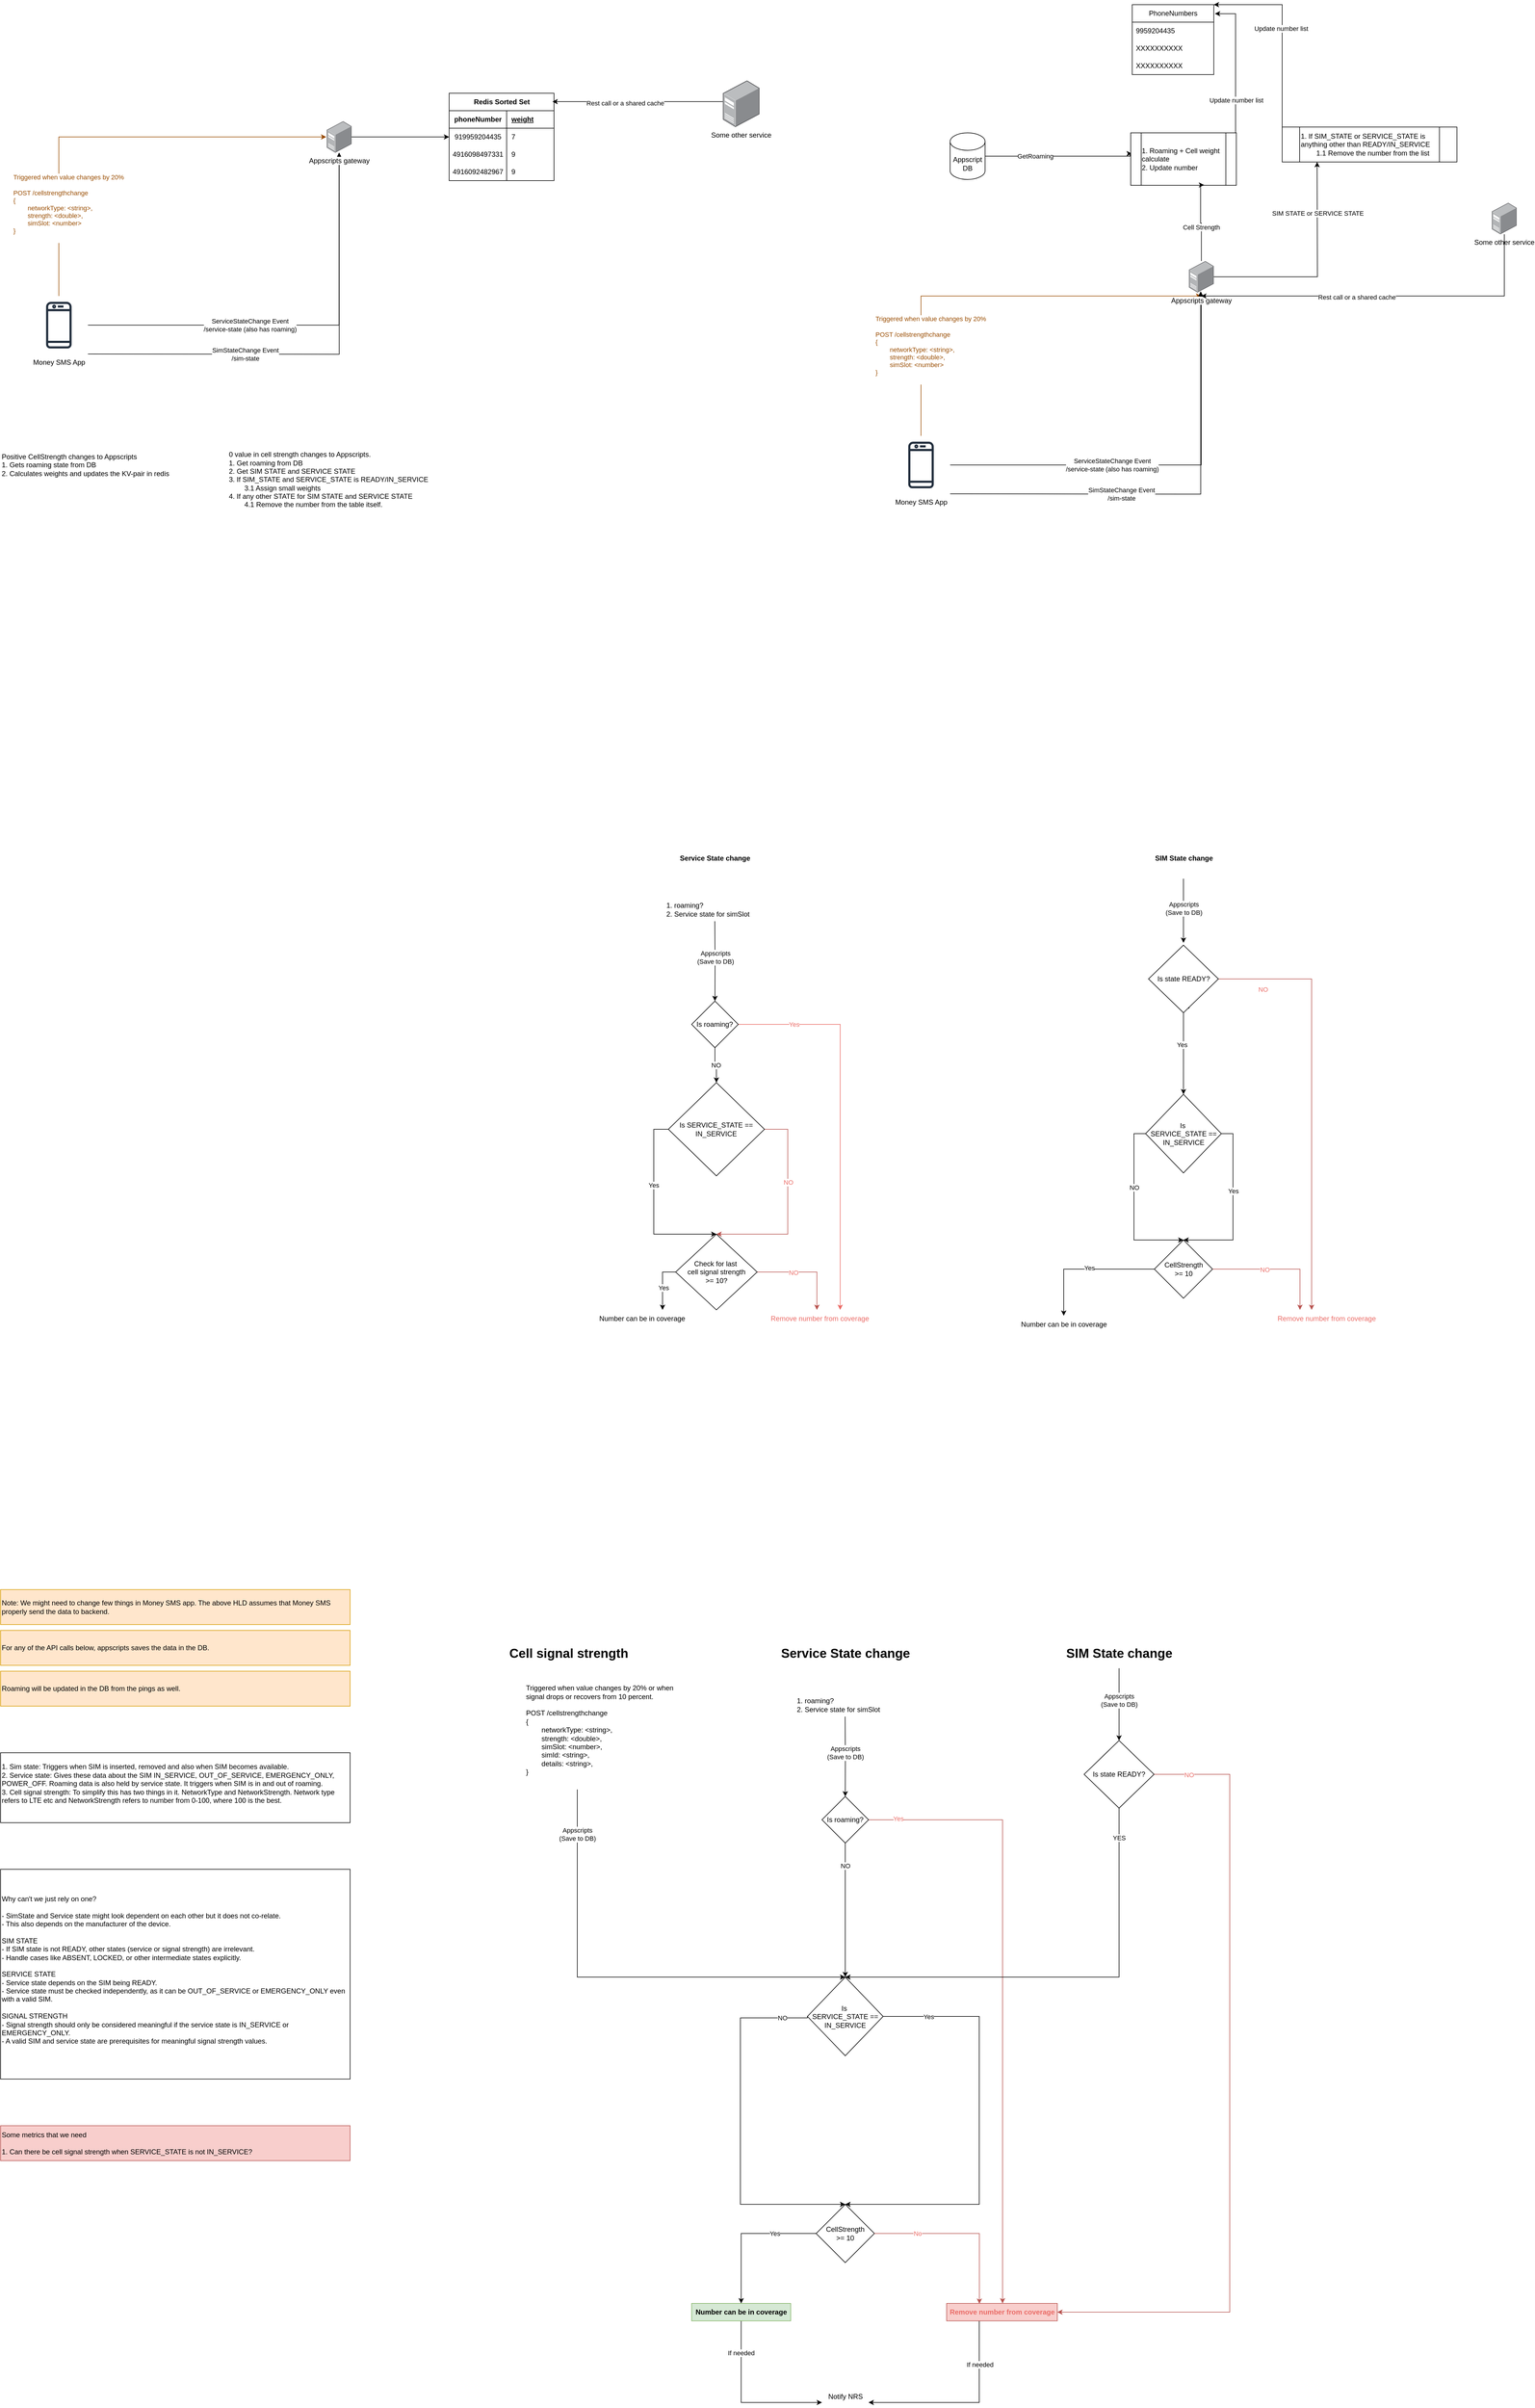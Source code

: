 <mxfile version="26.0.11">
  <diagram name="Page-1" id="AvjChgLorRrByspm1l1_">
    <mxGraphModel dx="1480" dy="830" grid="1" gridSize="10" guides="1" tooltips="1" connect="1" arrows="1" fold="1" page="1" pageScale="1" pageWidth="827" pageHeight="1169" math="0" shadow="0">
      <root>
        <mxCell id="0" />
        <mxCell id="1" parent="0" />
        <mxCell id="H9SD5z-_cukzh-uj4NfE-2" value="" style="edgeStyle=orthogonalEdgeStyle;rounded=0;orthogonalLoop=1;jettySize=auto;html=1;fontColor=#994C00;strokeColor=#994C00;entryX=-0.023;entryY=0.5;entryDx=0;entryDy=0;entryPerimeter=0;" parent="1" target="H9SD5z-_cukzh-uj4NfE-3" edge="1">
          <mxGeometry relative="1" as="geometry">
            <mxPoint x="650" y="427" as="targetPoint" />
            <Array as="points">
              <mxPoint x="140" y="427" />
            </Array>
            <mxPoint x="140" y="700" as="sourcePoint" />
          </mxGeometry>
        </mxCell>
        <mxCell id="H9SD5z-_cukzh-uj4NfE-7" value="Triggered when value changes by 20%&lt;br&gt;&lt;br&gt;POST /cellstrengthchange&lt;br&gt;{&lt;br&gt;&amp;nbsp;&lt;span style=&quot;white-space: pre;&quot;&gt;&#x9;&lt;/span&gt;networkType: &amp;lt;string&amp;gt;,&lt;br&gt;&#x9;&lt;span style=&quot;white-space: pre;&quot;&gt;&#x9;&lt;/span&gt;strength: &amp;lt;double&amp;gt;,&lt;br&gt;&#x9;&lt;span style=&quot;white-space: pre;&quot;&gt;&#x9;&lt;/span&gt;simSlot: &amp;lt;number&amp;gt;&lt;br&gt;}&lt;div&gt;&lt;br&gt;&lt;/div&gt;" style="edgeLabel;html=1;align=left;verticalAlign=middle;resizable=0;points=[];fontColor=#994C00;" parent="H9SD5z-_cukzh-uj4NfE-2" vertex="1" connectable="0">
          <mxGeometry x="-0.574" y="2" relative="1" as="geometry">
            <mxPoint x="-78" y="5" as="offset" />
          </mxGeometry>
        </mxCell>
        <mxCell id="nSinrPZJ9kr5eliyA3m0-4" style="edgeStyle=orthogonalEdgeStyle;rounded=0;orthogonalLoop=1;jettySize=auto;html=1;" parent="1" target="H9SD5z-_cukzh-uj4NfE-3" edge="1">
          <mxGeometry relative="1" as="geometry">
            <mxPoint x="190" y="799.5" as="sourcePoint" />
            <mxPoint x="621.3" y="487.5" as="targetPoint" />
          </mxGeometry>
        </mxCell>
        <mxCell id="nSinrPZJ9kr5eliyA3m0-5" value="SimStateChange Event&lt;div&gt;/sim-state&lt;/div&gt;" style="edgeLabel;html=1;align=center;verticalAlign=middle;resizable=0;points=[];" parent="nSinrPZJ9kr5eliyA3m0-4" vertex="1" connectable="0">
          <mxGeometry x="-0.22" y="1" relative="1" as="geometry">
            <mxPoint x="-33" y="1" as="offset" />
          </mxGeometry>
        </mxCell>
        <mxCell id="nSinrPZJ9kr5eliyA3m0-7" style="edgeStyle=orthogonalEdgeStyle;rounded=0;orthogonalLoop=1;jettySize=auto;html=1;" parent="1" source="H9SD5z-_cukzh-uj4NfE-1" target="H9SD5z-_cukzh-uj4NfE-3" edge="1">
          <mxGeometry relative="1" as="geometry">
            <mxPoint x="570" y="470" as="targetPoint" />
            <Array as="points">
              <mxPoint x="621" y="750" />
            </Array>
          </mxGeometry>
        </mxCell>
        <mxCell id="nSinrPZJ9kr5eliyA3m0-8" value="ServiceStateChange Event&lt;div&gt;/service-state (also has roaming)&lt;/div&gt;" style="edgeLabel;html=1;align=center;verticalAlign=middle;resizable=0;points=[];" parent="nSinrPZJ9kr5eliyA3m0-7" vertex="1" connectable="0">
          <mxGeometry x="-0.515" y="3" relative="1" as="geometry">
            <mxPoint x="101" y="3" as="offset" />
          </mxGeometry>
        </mxCell>
        <mxCell id="H9SD5z-_cukzh-uj4NfE-1" value="Money SMS App" style="sketch=0;outlineConnect=0;gradientColor=none;strokeColor=#232F3E;fillColor=#ffffff;dashed=0;verticalLabelPosition=bottom;verticalAlign=top;align=center;html=1;aspect=fixed;shape=mxgraph.aws4.resourceIcon;resIcon=mxgraph.aws4.mobile_client;" parent="1" vertex="1">
          <mxGeometry x="90" y="700" width="100" height="100" as="geometry" />
        </mxCell>
        <mxCell id="nSinrPZJ9kr5eliyA3m0-9" style="edgeStyle=orthogonalEdgeStyle;rounded=0;orthogonalLoop=1;jettySize=auto;html=1;" parent="1" source="H9SD5z-_cukzh-uj4NfE-3" target="nSinrPZJ9kr5eliyA3m0-10" edge="1">
          <mxGeometry relative="1" as="geometry">
            <mxPoint x="621.3" y="290" as="targetPoint" />
          </mxGeometry>
        </mxCell>
        <mxCell id="H9SD5z-_cukzh-uj4NfE-3" value="Appscripts gateway" style="image;points=[];aspect=fixed;html=1;align=center;shadow=0;dashed=0;image=img/lib/allied_telesis/computer_and_terminals/Server_Desktop.svg;" parent="1" vertex="1">
          <mxGeometry x="600" y="400" width="42.6" height="54" as="geometry" />
        </mxCell>
        <mxCell id="nSinrPZJ9kr5eliyA3m0-10" value="Redis Sorted Set" style="shape=table;startSize=30;container=1;collapsible=1;childLayout=tableLayout;fixedRows=1;rowLines=0;fontStyle=1;align=center;resizeLast=1;html=1;" parent="1" vertex="1">
          <mxGeometry x="810" y="352" width="180" height="150" as="geometry" />
        </mxCell>
        <mxCell id="nSinrPZJ9kr5eliyA3m0-11" value="" style="shape=tableRow;horizontal=0;startSize=0;swimlaneHead=0;swimlaneBody=0;fillColor=none;collapsible=0;dropTarget=0;points=[[0,0.5],[1,0.5]];portConstraint=eastwest;top=0;left=0;right=0;bottom=1;" parent="nSinrPZJ9kr5eliyA3m0-10" vertex="1">
          <mxGeometry y="30" width="180" height="30" as="geometry" />
        </mxCell>
        <mxCell id="nSinrPZJ9kr5eliyA3m0-12" value="phoneNumber" style="shape=partialRectangle;connectable=0;fillColor=none;top=0;left=0;bottom=0;right=0;fontStyle=1;overflow=hidden;whiteSpace=wrap;html=1;" parent="nSinrPZJ9kr5eliyA3m0-11" vertex="1">
          <mxGeometry width="98.7" height="30" as="geometry">
            <mxRectangle width="98.7" height="30" as="alternateBounds" />
          </mxGeometry>
        </mxCell>
        <mxCell id="nSinrPZJ9kr5eliyA3m0-13" value="weight" style="shape=partialRectangle;connectable=0;fillColor=none;top=0;left=0;bottom=0;right=0;align=left;spacingLeft=6;fontStyle=5;overflow=hidden;whiteSpace=wrap;html=1;" parent="nSinrPZJ9kr5eliyA3m0-11" vertex="1">
          <mxGeometry x="98.7" width="81.3" height="30" as="geometry">
            <mxRectangle width="81.3" height="30" as="alternateBounds" />
          </mxGeometry>
        </mxCell>
        <mxCell id="nSinrPZJ9kr5eliyA3m0-14" value="" style="shape=tableRow;horizontal=0;startSize=0;swimlaneHead=0;swimlaneBody=0;fillColor=none;collapsible=0;dropTarget=0;points=[[0,0.5],[1,0.5]];portConstraint=eastwest;top=0;left=0;right=0;bottom=0;" parent="nSinrPZJ9kr5eliyA3m0-10" vertex="1">
          <mxGeometry y="60" width="180" height="30" as="geometry" />
        </mxCell>
        <mxCell id="nSinrPZJ9kr5eliyA3m0-15" value="919959204435" style="shape=partialRectangle;connectable=0;fillColor=none;top=0;left=0;bottom=0;right=0;editable=1;overflow=hidden;whiteSpace=wrap;html=1;" parent="nSinrPZJ9kr5eliyA3m0-14" vertex="1">
          <mxGeometry width="98.7" height="30" as="geometry">
            <mxRectangle width="98.7" height="30" as="alternateBounds" />
          </mxGeometry>
        </mxCell>
        <mxCell id="nSinrPZJ9kr5eliyA3m0-16" value="7" style="shape=partialRectangle;connectable=0;fillColor=none;top=0;left=0;bottom=0;right=0;align=left;spacingLeft=6;overflow=hidden;whiteSpace=wrap;html=1;" parent="nSinrPZJ9kr5eliyA3m0-14" vertex="1">
          <mxGeometry x="98.7" width="81.3" height="30" as="geometry">
            <mxRectangle width="81.3" height="30" as="alternateBounds" />
          </mxGeometry>
        </mxCell>
        <mxCell id="nSinrPZJ9kr5eliyA3m0-17" value="" style="shape=tableRow;horizontal=0;startSize=0;swimlaneHead=0;swimlaneBody=0;fillColor=none;collapsible=0;dropTarget=0;points=[[0,0.5],[1,0.5]];portConstraint=eastwest;top=0;left=0;right=0;bottom=0;" parent="nSinrPZJ9kr5eliyA3m0-10" vertex="1">
          <mxGeometry y="90" width="180" height="30" as="geometry" />
        </mxCell>
        <mxCell id="nSinrPZJ9kr5eliyA3m0-18" value="4916098497331" style="shape=partialRectangle;connectable=0;fillColor=none;top=0;left=0;bottom=0;right=0;editable=1;overflow=hidden;whiteSpace=wrap;html=1;" parent="nSinrPZJ9kr5eliyA3m0-17" vertex="1">
          <mxGeometry width="98.7" height="30" as="geometry">
            <mxRectangle width="98.7" height="30" as="alternateBounds" />
          </mxGeometry>
        </mxCell>
        <mxCell id="nSinrPZJ9kr5eliyA3m0-19" value="9" style="shape=partialRectangle;connectable=0;fillColor=none;top=0;left=0;bottom=0;right=0;align=left;spacingLeft=6;overflow=hidden;whiteSpace=wrap;html=1;" parent="nSinrPZJ9kr5eliyA3m0-17" vertex="1">
          <mxGeometry x="98.7" width="81.3" height="30" as="geometry">
            <mxRectangle width="81.3" height="30" as="alternateBounds" />
          </mxGeometry>
        </mxCell>
        <mxCell id="nSinrPZJ9kr5eliyA3m0-20" value="" style="shape=tableRow;horizontal=0;startSize=0;swimlaneHead=0;swimlaneBody=0;fillColor=none;collapsible=0;dropTarget=0;points=[[0,0.5],[1,0.5]];portConstraint=eastwest;top=0;left=0;right=0;bottom=0;" parent="nSinrPZJ9kr5eliyA3m0-10" vertex="1">
          <mxGeometry y="120" width="180" height="30" as="geometry" />
        </mxCell>
        <mxCell id="nSinrPZJ9kr5eliyA3m0-21" value="4916092482967" style="shape=partialRectangle;connectable=0;fillColor=none;top=0;left=0;bottom=0;right=0;editable=1;overflow=hidden;whiteSpace=wrap;html=1;" parent="nSinrPZJ9kr5eliyA3m0-20" vertex="1">
          <mxGeometry width="98.7" height="30" as="geometry">
            <mxRectangle width="98.7" height="30" as="alternateBounds" />
          </mxGeometry>
        </mxCell>
        <mxCell id="nSinrPZJ9kr5eliyA3m0-22" value="9" style="shape=partialRectangle;connectable=0;fillColor=none;top=0;left=0;bottom=0;right=0;align=left;spacingLeft=6;overflow=hidden;whiteSpace=wrap;html=1;" parent="nSinrPZJ9kr5eliyA3m0-20" vertex="1">
          <mxGeometry x="98.7" width="81.3" height="30" as="geometry">
            <mxRectangle width="81.3" height="30" as="alternateBounds" />
          </mxGeometry>
        </mxCell>
        <mxCell id="nSinrPZJ9kr5eliyA3m0-23" value="Some other service" style="image;points=[];aspect=fixed;html=1;align=center;shadow=0;dashed=0;image=img/lib/allied_telesis/computer_and_terminals/Server_Desktop.svg;" parent="1" vertex="1">
          <mxGeometry x="1279.75" y="330" width="63.11" height="80" as="geometry" />
        </mxCell>
        <mxCell id="nSinrPZJ9kr5eliyA3m0-24" style="edgeStyle=orthogonalEdgeStyle;rounded=0;orthogonalLoop=1;jettySize=auto;html=1;entryX=0.985;entryY=0.096;entryDx=0;entryDy=0;entryPerimeter=0;" parent="1" source="nSinrPZJ9kr5eliyA3m0-23" target="nSinrPZJ9kr5eliyA3m0-10" edge="1">
          <mxGeometry relative="1" as="geometry">
            <Array as="points">
              <mxPoint x="1269" y="366" />
            </Array>
          </mxGeometry>
        </mxCell>
        <mxCell id="nSinrPZJ9kr5eliyA3m0-25" value="Rest call or a shared cache" style="edgeLabel;html=1;align=center;verticalAlign=middle;resizable=0;points=[];" parent="nSinrPZJ9kr5eliyA3m0-24" vertex="1" connectable="0">
          <mxGeometry x="0.15" y="2" relative="1" as="geometry">
            <mxPoint as="offset" />
          </mxGeometry>
        </mxCell>
        <mxCell id="FJ7R4VYDQQkWekEegoId-1" value="" style="edgeStyle=orthogonalEdgeStyle;rounded=0;orthogonalLoop=1;jettySize=auto;html=1;fontColor=#994C00;strokeColor=#994C00;" parent="1" edge="1">
          <mxGeometry relative="1" as="geometry">
            <mxPoint x="2101" y="700" as="targetPoint" />
            <Array as="points">
              <mxPoint x="1620" y="700" />
            </Array>
            <mxPoint x="1620" y="940" as="sourcePoint" />
          </mxGeometry>
        </mxCell>
        <mxCell id="FJ7R4VYDQQkWekEegoId-2" value="Triggered when value changes by 20%&lt;br&gt;&lt;br&gt;POST /cellstrengthchange&lt;br&gt;{&lt;br&gt;&amp;nbsp;&lt;span style=&quot;white-space: pre;&quot;&gt;&#x9;&lt;/span&gt;networkType: &amp;lt;string&amp;gt;,&lt;br&gt;&#x9;&lt;span style=&quot;white-space: pre;&quot;&gt;&#x9;&lt;/span&gt;strength: &amp;lt;double&amp;gt;,&lt;br&gt;&#x9;&lt;span style=&quot;white-space: pre;&quot;&gt;&#x9;&lt;/span&gt;simSlot: &amp;lt;number&amp;gt;&lt;br&gt;}&lt;div&gt;&lt;br&gt;&lt;/div&gt;" style="edgeLabel;html=1;align=left;verticalAlign=middle;resizable=0;points=[];fontColor=#994C00;" parent="FJ7R4VYDQQkWekEegoId-1" vertex="1" connectable="0">
          <mxGeometry x="-0.574" y="2" relative="1" as="geometry">
            <mxPoint x="-78" y="5" as="offset" />
          </mxGeometry>
        </mxCell>
        <mxCell id="FJ7R4VYDQQkWekEegoId-3" style="edgeStyle=orthogonalEdgeStyle;rounded=0;orthogonalLoop=1;jettySize=auto;html=1;entryX=0.474;entryY=0.962;entryDx=0;entryDy=0;entryPerimeter=0;" parent="1" target="FJ7R4VYDQQkWekEegoId-9" edge="1">
          <mxGeometry relative="1" as="geometry">
            <mxPoint x="1670" y="1039.5" as="sourcePoint" />
            <mxPoint x="2101.3" y="727.5" as="targetPoint" />
          </mxGeometry>
        </mxCell>
        <mxCell id="FJ7R4VYDQQkWekEegoId-4" value="SimStateChange Event&lt;div&gt;/sim-state&lt;/div&gt;" style="edgeLabel;html=1;align=center;verticalAlign=middle;resizable=0;points=[];" parent="FJ7R4VYDQQkWekEegoId-3" vertex="1" connectable="0">
          <mxGeometry x="-0.22" y="1" relative="1" as="geometry">
            <mxPoint x="-10" y="1" as="offset" />
          </mxGeometry>
        </mxCell>
        <mxCell id="FJ7R4VYDQQkWekEegoId-5" style="edgeStyle=orthogonalEdgeStyle;rounded=0;orthogonalLoop=1;jettySize=auto;html=1;" parent="1" source="FJ7R4VYDQQkWekEegoId-7" target="FJ7R4VYDQQkWekEegoId-9" edge="1">
          <mxGeometry relative="1" as="geometry">
            <mxPoint x="2050" y="710" as="targetPoint" />
            <Array as="points">
              <mxPoint x="2101" y="990" />
            </Array>
          </mxGeometry>
        </mxCell>
        <mxCell id="FJ7R4VYDQQkWekEegoId-6" value="ServiceStateChange Event&lt;div&gt;/service-state (also has roaming)&lt;/div&gt;" style="edgeLabel;html=1;align=center;verticalAlign=middle;resizable=0;points=[];" parent="FJ7R4VYDQQkWekEegoId-5" vertex="1" connectable="0">
          <mxGeometry x="-0.515" y="3" relative="1" as="geometry">
            <mxPoint x="101" y="3" as="offset" />
          </mxGeometry>
        </mxCell>
        <mxCell id="FJ7R4VYDQQkWekEegoId-7" value="Money SMS App" style="sketch=0;outlineConnect=0;gradientColor=none;strokeColor=#232F3E;fillColor=#ffffff;dashed=0;verticalLabelPosition=bottom;verticalAlign=top;align=center;html=1;aspect=fixed;shape=mxgraph.aws4.resourceIcon;resIcon=mxgraph.aws4.mobile_client;" parent="1" vertex="1">
          <mxGeometry x="1570" y="940" width="100" height="100" as="geometry" />
        </mxCell>
        <mxCell id="FJ7R4VYDQQkWekEegoId-48" style="edgeStyle=orthogonalEdgeStyle;rounded=0;orthogonalLoop=1;jettySize=auto;html=1;" parent="1" source="FJ7R4VYDQQkWekEegoId-9" edge="1">
          <mxGeometry relative="1" as="geometry">
            <mxPoint x="2300" y="470" as="targetPoint" />
          </mxGeometry>
        </mxCell>
        <mxCell id="FJ7R4VYDQQkWekEegoId-50" value="SIM STATE or SERVICE STATE" style="edgeLabel;html=1;align=center;verticalAlign=middle;resizable=0;points=[];" parent="FJ7R4VYDQQkWekEegoId-48" vertex="1" connectable="0">
          <mxGeometry x="0.532" y="-1" relative="1" as="geometry">
            <mxPoint as="offset" />
          </mxGeometry>
        </mxCell>
        <mxCell id="FJ7R4VYDQQkWekEegoId-9" value="Appscripts gateway" style="image;points=[];aspect=fixed;html=1;align=center;shadow=0;dashed=0;image=img/lib/allied_telesis/computer_and_terminals/Server_Desktop.svg;" parent="1" vertex="1">
          <mxGeometry x="2080" y="640" width="42.6" height="54" as="geometry" />
        </mxCell>
        <mxCell id="FJ7R4VYDQQkWekEegoId-23" value="Some other service" style="image;points=[];aspect=fixed;html=1;align=center;shadow=0;dashed=0;image=img/lib/allied_telesis/computer_and_terminals/Server_Desktop.svg;" parent="1" vertex="1">
          <mxGeometry x="2600" y="540" width="42.6" height="54" as="geometry" />
        </mxCell>
        <mxCell id="FJ7R4VYDQQkWekEegoId-24" style="edgeStyle=orthogonalEdgeStyle;rounded=0;orthogonalLoop=1;jettySize=auto;html=1;" parent="1" source="FJ7R4VYDQQkWekEegoId-23" edge="1">
          <mxGeometry relative="1" as="geometry">
            <Array as="points">
              <mxPoint x="2621" y="700" />
            </Array>
            <mxPoint x="2101" y="700" as="targetPoint" />
          </mxGeometry>
        </mxCell>
        <mxCell id="FJ7R4VYDQQkWekEegoId-25" value="Rest call or a shared cache" style="edgeLabel;html=1;align=center;verticalAlign=middle;resizable=0;points=[];" parent="FJ7R4VYDQQkWekEegoId-24" vertex="1" connectable="0">
          <mxGeometry x="0.15" y="2" relative="1" as="geometry">
            <mxPoint as="offset" />
          </mxGeometry>
        </mxCell>
        <mxCell id="FJ7R4VYDQQkWekEegoId-27" value="PhoneNumbers" style="swimlane;fontStyle=0;childLayout=stackLayout;horizontal=1;startSize=30;horizontalStack=0;resizeParent=1;resizeParentMax=0;resizeLast=0;collapsible=1;marginBottom=0;whiteSpace=wrap;html=1;" parent="1" vertex="1">
          <mxGeometry x="1982.6" y="200" width="140" height="120" as="geometry" />
        </mxCell>
        <mxCell id="FJ7R4VYDQQkWekEegoId-28" value="9959204435" style="text;strokeColor=none;fillColor=none;align=left;verticalAlign=middle;spacingLeft=4;spacingRight=4;overflow=hidden;points=[[0,0.5],[1,0.5]];portConstraint=eastwest;rotatable=0;whiteSpace=wrap;html=1;" parent="FJ7R4VYDQQkWekEegoId-27" vertex="1">
          <mxGeometry y="30" width="140" height="30" as="geometry" />
        </mxCell>
        <mxCell id="FJ7R4VYDQQkWekEegoId-29" value="XXXXXXXXXX" style="text;strokeColor=none;fillColor=none;align=left;verticalAlign=middle;spacingLeft=4;spacingRight=4;overflow=hidden;points=[[0,0.5],[1,0.5]];portConstraint=eastwest;rotatable=0;whiteSpace=wrap;html=1;" parent="FJ7R4VYDQQkWekEegoId-27" vertex="1">
          <mxGeometry y="60" width="140" height="30" as="geometry" />
        </mxCell>
        <mxCell id="FJ7R4VYDQQkWekEegoId-30" value="XXXXXXXXXX" style="text;strokeColor=none;fillColor=none;align=left;verticalAlign=middle;spacingLeft=4;spacingRight=4;overflow=hidden;points=[[0,0.5],[1,0.5]];portConstraint=eastwest;rotatable=0;whiteSpace=wrap;html=1;" parent="FJ7R4VYDQQkWekEegoId-27" vertex="1">
          <mxGeometry y="90" width="140" height="30" as="geometry" />
        </mxCell>
        <mxCell id="FJ7R4VYDQQkWekEegoId-32" style="edgeStyle=orthogonalEdgeStyle;rounded=0;orthogonalLoop=1;jettySize=auto;html=1;entryX=0.011;entryY=0.394;entryDx=0;entryDy=0;entryPerimeter=0;" parent="1" source="FJ7R4VYDQQkWekEegoId-31" target="FJ7R4VYDQQkWekEegoId-33" edge="1">
          <mxGeometry relative="1" as="geometry">
            <mxPoint x="2120" y="550" as="targetPoint" />
            <Array as="points">
              <mxPoint x="1979" y="460" />
              <mxPoint x="1979" y="456" />
            </Array>
          </mxGeometry>
        </mxCell>
        <mxCell id="FJ7R4VYDQQkWekEegoId-34" value="GetRoaming" style="edgeLabel;html=1;align=center;verticalAlign=middle;resizable=0;points=[];" parent="FJ7R4VYDQQkWekEegoId-32" vertex="1" connectable="0">
          <mxGeometry x="-0.147" relative="1" as="geometry">
            <mxPoint x="-24" as="offset" />
          </mxGeometry>
        </mxCell>
        <mxCell id="FJ7R4VYDQQkWekEegoId-31" value="Appscript DB" style="shape=cylinder3;whiteSpace=wrap;html=1;boundedLbl=1;backgroundOutline=1;size=15;" parent="1" vertex="1">
          <mxGeometry x="1670" y="420" width="60" height="80" as="geometry" />
        </mxCell>
        <mxCell id="FJ7R4VYDQQkWekEegoId-33" value="&lt;div style=&quot;text-align: left;&quot;&gt;&lt;span style=&quot;background-color: initial;&quot;&gt;1. Roaming + Cell weight calculate&lt;/span&gt;&lt;/div&gt;&lt;div style=&quot;text-align: left;&quot;&gt;2. Update number&lt;/div&gt;" style="shape=process;whiteSpace=wrap;html=1;backgroundOutline=1;" parent="1" vertex="1">
          <mxGeometry x="1980" y="420" width="181.3" height="90" as="geometry" />
        </mxCell>
        <mxCell id="FJ7R4VYDQQkWekEegoId-38" style="edgeStyle=orthogonalEdgeStyle;rounded=0;orthogonalLoop=1;jettySize=auto;html=1;entryX=1.014;entryY=0.129;entryDx=0;entryDy=0;entryPerimeter=0;" parent="1" source="FJ7R4VYDQQkWekEegoId-33" target="FJ7R4VYDQQkWekEegoId-27" edge="1">
          <mxGeometry relative="1" as="geometry">
            <Array as="points">
              <mxPoint x="2160" y="216" />
            </Array>
          </mxGeometry>
        </mxCell>
        <mxCell id="FJ7R4VYDQQkWekEegoId-39" value="Update number list" style="edgeLabel;html=1;align=center;verticalAlign=middle;resizable=0;points=[];" parent="FJ7R4VYDQQkWekEegoId-38" vertex="1" connectable="0">
          <mxGeometry x="0.049" y="-3" relative="1" as="geometry">
            <mxPoint x="-2" y="70" as="offset" />
          </mxGeometry>
        </mxCell>
        <mxCell id="FJ7R4VYDQQkWekEegoId-42" style="edgeStyle=orthogonalEdgeStyle;rounded=0;orthogonalLoop=1;jettySize=auto;html=1;entryX=0.695;entryY=0.994;entryDx=0;entryDy=0;entryPerimeter=0;" parent="1" source="FJ7R4VYDQQkWekEegoId-9" target="FJ7R4VYDQQkWekEegoId-33" edge="1">
          <mxGeometry relative="1" as="geometry">
            <Array as="points">
              <mxPoint x="2101" y="575" />
              <mxPoint x="2100" y="575" />
              <mxPoint x="2100" y="510" />
            </Array>
          </mxGeometry>
        </mxCell>
        <mxCell id="FJ7R4VYDQQkWekEegoId-43" value="Cell Strength" style="edgeLabel;html=1;align=center;verticalAlign=middle;resizable=0;points=[];" parent="FJ7R4VYDQQkWekEegoId-42" vertex="1" connectable="0">
          <mxGeometry x="-0.15" y="1" relative="1" as="geometry">
            <mxPoint as="offset" />
          </mxGeometry>
        </mxCell>
        <mxCell id="FJ7R4VYDQQkWekEegoId-45" value="Positive CellStrength changes to Appscripts&lt;div&gt;1. Gets roaming state from DB&lt;/div&gt;&lt;div&gt;2. Calculates weights and updates the KV-pair in redis&lt;/div&gt;" style="text;html=1;align=left;verticalAlign=middle;resizable=0;points=[];autosize=1;strokeColor=none;fillColor=none;" parent="1" vertex="1">
          <mxGeometry x="40" y="960" width="310" height="60" as="geometry" />
        </mxCell>
        <mxCell id="FJ7R4VYDQQkWekEegoId-47" value="0 value in cell strength changes to Appscripts.&lt;div&gt;1. Get roaming from DB&lt;/div&gt;&lt;div&gt;2. Get SIM STATE and SERVICE STATE&lt;/div&gt;&lt;div&gt;3. If SIM_STATE and SERVICE_STATE is READY/IN_SERVICE&lt;/div&gt;&lt;div&gt;&lt;span style=&quot;white-space: pre;&quot;&gt;&#x9;&lt;/span&gt;3.1 Assign small weights&lt;br&gt;&lt;/div&gt;&lt;div&gt;4. If any other STATE for SIM STATE and SERVICE STATE&lt;/div&gt;&lt;div&gt;&lt;span style=&quot;white-space: pre;&quot;&gt;&#x9;&lt;/span&gt;4.1 Remove the number from the table itself.&lt;br&gt;&lt;/div&gt;" style="text;html=1;align=left;verticalAlign=middle;resizable=0;points=[];autosize=1;strokeColor=none;fillColor=none;" parent="1" vertex="1">
          <mxGeometry x="430" y="960" width="370" height="110" as="geometry" />
        </mxCell>
        <mxCell id="FJ7R4VYDQQkWekEegoId-51" style="edgeStyle=orthogonalEdgeStyle;rounded=0;orthogonalLoop=1;jettySize=auto;html=1;exitX=0;exitY=0;exitDx=0;exitDy=0;entryX=1;entryY=0;entryDx=0;entryDy=0;" parent="1" source="FJ7R4VYDQQkWekEegoId-49" target="FJ7R4VYDQQkWekEegoId-27" edge="1">
          <mxGeometry relative="1" as="geometry">
            <Array as="points">
              <mxPoint x="2240" y="200" />
            </Array>
          </mxGeometry>
        </mxCell>
        <mxCell id="FJ7R4VYDQQkWekEegoId-52" value="Update number list" style="edgeLabel;html=1;align=center;verticalAlign=middle;resizable=0;points=[];" parent="FJ7R4VYDQQkWekEegoId-51" vertex="1" connectable="0">
          <mxGeometry x="0.032" y="2" relative="1" as="geometry">
            <mxPoint as="offset" />
          </mxGeometry>
        </mxCell>
        <mxCell id="FJ7R4VYDQQkWekEegoId-49" value="1. If SIM_STATE or SERVICE_STATE is anything other than READY/IN_SERVICE&amp;nbsp;&lt;div&gt;&lt;span style=&quot;white-space: pre;&quot;&gt;&#x9;&lt;/span&gt;1.1 Remove the number from the list&lt;br&gt;&lt;/div&gt;" style="shape=process;whiteSpace=wrap;html=1;backgroundOutline=1;align=left;" parent="1" vertex="1">
          <mxGeometry x="2240" y="410" width="300" height="60" as="geometry" />
        </mxCell>
        <mxCell id="FJ7R4VYDQQkWekEegoId-54" value="Note: We might need to change few things in Money SMS app. The above HLD assumes that Money SMS properly send the data to backend." style="rounded=0;whiteSpace=wrap;html=1;fillColor=#ffe6cc;strokeColor=#d79b00;align=left;" parent="1" vertex="1">
          <mxGeometry x="40" y="2920" width="600" height="60" as="geometry" />
        </mxCell>
        <mxCell id="FJ7R4VYDQQkWekEegoId-68" style="edgeStyle=orthogonalEdgeStyle;rounded=0;orthogonalLoop=1;jettySize=auto;html=1;entryX=0.5;entryY=0;entryDx=0;entryDy=0;" parent="1" source="FJ7R4VYDQQkWekEegoId-72" target="FJ7R4VYDQQkWekEegoId-198" edge="1">
          <mxGeometry relative="1" as="geometry">
            <mxPoint x="780.3" y="3345" as="targetPoint" />
            <mxPoint x="780.3" y="3175" as="sourcePoint" />
            <Array as="points">
              <mxPoint x="1030" y="3585" />
            </Array>
          </mxGeometry>
        </mxCell>
        <mxCell id="FJ7R4VYDQQkWekEegoId-69" value="Appscripts&lt;div&gt;(Save to DB)&lt;/div&gt;" style="edgeLabel;html=1;align=center;verticalAlign=middle;resizable=0;points=[];" parent="FJ7R4VYDQQkWekEegoId-68" vertex="1" connectable="0">
          <mxGeometry x="-0.193" y="-2" relative="1" as="geometry">
            <mxPoint x="2" y="-239" as="offset" />
          </mxGeometry>
        </mxCell>
        <mxCell id="FJ7R4VYDQQkWekEegoId-71" value="Cell signal strength" style="text;html=1;align=center;verticalAlign=middle;resizable=0;points=[];autosize=1;strokeColor=none;fillColor=none;fontStyle=1;fontSize=22;" parent="1" vertex="1">
          <mxGeometry x="910" y="3010" width="210" height="40" as="geometry" />
        </mxCell>
        <mxCell id="FJ7R4VYDQQkWekEegoId-72" value="&lt;div&gt;Triggered when value changes by 20% or when&amp;nbsp;&lt;/div&gt;&lt;div&gt;signal drops or recovers from 10 percent.&lt;/div&gt;&lt;div&gt;&lt;br&gt;&lt;/div&gt;&lt;div&gt;POST /cellstrengthchange&lt;/div&gt;&lt;div&gt;{&lt;/div&gt;&lt;div&gt;&amp;nbsp;&lt;span style=&quot;white-space-collapse: preserve;&quot;&gt;&#x9;&lt;/span&gt;networkType: &amp;lt;string&amp;gt;,&lt;/div&gt;&lt;div&gt;&lt;span style=&quot;white-space-collapse: collapse;&quot;&gt;&lt;span style=&quot;white-space-collapse: preserve;&quot;&gt;&#x9;&lt;/span&gt;strength: &amp;lt;double&amp;gt;,&lt;/span&gt;&lt;/div&gt;&lt;div&gt;&lt;span style=&quot;white-space-collapse: collapse;&quot;&gt;&lt;span style=&quot;white-space-collapse: preserve;&quot;&gt;&#x9;&lt;/span&gt;simSlot: &amp;lt;number&amp;gt;,&lt;/span&gt;&lt;/div&gt;&lt;div&gt;&lt;span style=&quot;white-space-collapse: collapse;&quot;&gt;&lt;span style=&quot;white-space: pre;&quot;&gt;&#x9;&lt;/span&gt;simId: &amp;lt;string&amp;gt;,&lt;br&gt;&lt;/span&gt;&lt;/div&gt;&lt;div&gt;&lt;span style=&quot;white-space-collapse: collapse;&quot;&gt;&lt;span style=&quot;white-space: pre;&quot;&gt;&#x9;&lt;/span&gt;details: &amp;lt;string&amp;gt;,&lt;br&gt;&lt;/span&gt;&lt;/div&gt;&lt;div&gt;}&lt;/div&gt;&lt;div&gt;&lt;br&gt;&lt;/div&gt;" style="text;html=1;align=left;verticalAlign=middle;resizable=0;points=[];autosize=1;strokeColor=none;fillColor=none;" parent="1" vertex="1">
          <mxGeometry x="940" y="3073" width="280" height="190" as="geometry" />
        </mxCell>
        <mxCell id="FJ7R4VYDQQkWekEegoId-162" value="" style="edgeStyle=orthogonalEdgeStyle;rounded=0;orthogonalLoop=1;jettySize=auto;html=1;" parent="1" edge="1">
          <mxGeometry relative="1" as="geometry">
            <mxPoint x="-90" y="2130" as="sourcePoint" />
          </mxGeometry>
        </mxCell>
        <mxCell id="FJ7R4VYDQQkWekEegoId-102" style="edgeStyle=orthogonalEdgeStyle;rounded=0;orthogonalLoop=1;jettySize=auto;html=1;entryX=0.5;entryY=0;entryDx=0;entryDy=0;" parent="1" target="FJ7R4VYDQQkWekEegoId-108" edge="1">
          <mxGeometry relative="1" as="geometry">
            <mxPoint x="1266.3" y="1900" as="targetPoint" />
            <mxPoint x="1266.04" y="1773" as="sourcePoint" />
          </mxGeometry>
        </mxCell>
        <mxCell id="FJ7R4VYDQQkWekEegoId-107" value="Appscripts&lt;div&gt;(Save to DB)&lt;/div&gt;" style="edgeLabel;html=1;align=center;verticalAlign=middle;resizable=0;points=[];" parent="FJ7R4VYDQQkWekEegoId-102" vertex="1" connectable="0">
          <mxGeometry x="-0.177" relative="1" as="geometry">
            <mxPoint y="5" as="offset" />
          </mxGeometry>
        </mxCell>
        <mxCell id="FJ7R4VYDQQkWekEegoId-101" value="Service State change" style="text;html=1;align=center;verticalAlign=middle;resizable=0;points=[];autosize=1;strokeColor=none;fillColor=none;fontStyle=1" parent="1" vertex="1">
          <mxGeometry x="1196.3" y="1650" width="140" height="30" as="geometry" />
        </mxCell>
        <mxCell id="FJ7R4VYDQQkWekEegoId-105" value="1. roaming?&lt;div&gt;2. Service state for simSlot&lt;/div&gt;" style="text;html=1;align=left;verticalAlign=middle;resizable=0;points=[];autosize=1;strokeColor=none;fillColor=none;" parent="1" vertex="1">
          <mxGeometry x="1181.3" y="1733" width="170" height="40" as="geometry" />
        </mxCell>
        <mxCell id="FJ7R4VYDQQkWekEegoId-109" style="edgeStyle=orthogonalEdgeStyle;rounded=0;orthogonalLoop=1;jettySize=auto;html=1;fontColor=#EA6B66;strokeColor=#EA6B66;" parent="1" source="FJ7R4VYDQQkWekEegoId-108" target="FJ7R4VYDQQkWekEegoId-124" edge="1">
          <mxGeometry relative="1" as="geometry">
            <mxPoint x="1846.247" y="2080" as="targetPoint" />
            <Array as="points">
              <mxPoint x="1481.3" y="1950" />
            </Array>
          </mxGeometry>
        </mxCell>
        <mxCell id="FJ7R4VYDQQkWekEegoId-110" value="Yes" style="edgeLabel;html=1;align=center;verticalAlign=middle;resizable=0;points=[];fontColor=#EA6B66;" parent="FJ7R4VYDQQkWekEegoId-109" vertex="1" connectable="0">
          <mxGeometry x="-0.068" y="-3" relative="1" as="geometry">
            <mxPoint x="-77" y="-135" as="offset" />
          </mxGeometry>
        </mxCell>
        <mxCell id="FJ7R4VYDQQkWekEegoId-159" style="edgeStyle=orthogonalEdgeStyle;rounded=0;orthogonalLoop=1;jettySize=auto;html=1;exitX=0.5;exitY=1;exitDx=0;exitDy=0;" parent="1" source="FJ7R4VYDQQkWekEegoId-108" target="FJ7R4VYDQQkWekEegoId-114" edge="1">
          <mxGeometry relative="1" as="geometry" />
        </mxCell>
        <mxCell id="FJ7R4VYDQQkWekEegoId-160" value="NO" style="edgeLabel;html=1;align=center;verticalAlign=middle;resizable=0;points=[];" parent="FJ7R4VYDQQkWekEegoId-159" vertex="1" connectable="0">
          <mxGeometry x="0.008" relative="1" as="geometry">
            <mxPoint as="offset" />
          </mxGeometry>
        </mxCell>
        <mxCell id="FJ7R4VYDQQkWekEegoId-108" value="Is roaming?" style="rhombus;whiteSpace=wrap;html=1;" parent="1" vertex="1">
          <mxGeometry x="1226.3" y="1910" width="80" height="80" as="geometry" />
        </mxCell>
        <mxCell id="FJ7R4VYDQQkWekEegoId-122" style="edgeStyle=orthogonalEdgeStyle;rounded=0;orthogonalLoop=1;jettySize=auto;html=1;exitX=1;exitY=0.5;exitDx=0;exitDy=0;fillColor=#f8cecc;strokeColor=#b85450;entryX=0.5;entryY=0;entryDx=0;entryDy=0;" parent="1" source="FJ7R4VYDQQkWekEegoId-114" target="FJ7R4VYDQQkWekEegoId-120" edge="1">
          <mxGeometry relative="1" as="geometry">
            <mxPoint x="1731.3" y="2260" as="targetPoint" />
            <Array as="points">
              <mxPoint x="1391.3" y="2130" />
              <mxPoint x="1391.3" y="2310" />
            </Array>
          </mxGeometry>
        </mxCell>
        <mxCell id="FJ7R4VYDQQkWekEegoId-123" value="NO" style="edgeLabel;html=1;align=center;verticalAlign=middle;resizable=0;points=[];fontColor=#EA6B66;" parent="FJ7R4VYDQQkWekEegoId-122" vertex="1" connectable="0">
          <mxGeometry x="-0.238" relative="1" as="geometry">
            <mxPoint as="offset" />
          </mxGeometry>
        </mxCell>
        <mxCell id="FJ7R4VYDQQkWekEegoId-157" style="edgeStyle=orthogonalEdgeStyle;rounded=0;orthogonalLoop=1;jettySize=auto;html=1;" parent="1" source="FJ7R4VYDQQkWekEegoId-114" target="FJ7R4VYDQQkWekEegoId-120" edge="1">
          <mxGeometry relative="1" as="geometry">
            <Array as="points">
              <mxPoint x="1161.3" y="2130" />
              <mxPoint x="1161.3" y="2310" />
            </Array>
          </mxGeometry>
        </mxCell>
        <mxCell id="FJ7R4VYDQQkWekEegoId-158" value="Yes" style="edgeLabel;html=1;align=center;verticalAlign=middle;resizable=0;points=[];" parent="FJ7R4VYDQQkWekEegoId-157" vertex="1" connectable="0">
          <mxGeometry x="-0.229" y="-1" relative="1" as="geometry">
            <mxPoint as="offset" />
          </mxGeometry>
        </mxCell>
        <mxCell id="FJ7R4VYDQQkWekEegoId-114" value="Is SERVICE_STATE == IN_SERVICE" style="rhombus;whiteSpace=wrap;html=1;" parent="1" vertex="1">
          <mxGeometry x="1186.3" y="2050" width="165" height="160" as="geometry" />
        </mxCell>
        <mxCell id="FJ7R4VYDQQkWekEegoId-127" style="edgeStyle=orthogonalEdgeStyle;rounded=0;orthogonalLoop=1;jettySize=auto;html=1;fillColor=#f8cecc;strokeColor=#b85450;" parent="1" target="FJ7R4VYDQQkWekEegoId-124" edge="1">
          <mxGeometry relative="1" as="geometry">
            <mxPoint x="1328.031" y="2375" as="sourcePoint" />
            <mxPoint x="1441.3" y="2430" as="targetPoint" />
            <Array as="points">
              <mxPoint x="1441.3" y="2375" />
            </Array>
          </mxGeometry>
        </mxCell>
        <mxCell id="FJ7R4VYDQQkWekEegoId-128" value="NO" style="edgeLabel;html=1;align=center;verticalAlign=middle;resizable=0;points=[];fontColor=#EA6B66;" parent="FJ7R4VYDQQkWekEegoId-127" vertex="1" connectable="0">
          <mxGeometry x="-0.189" y="-1" relative="1" as="geometry">
            <mxPoint as="offset" />
          </mxGeometry>
        </mxCell>
        <mxCell id="FJ7R4VYDQQkWekEegoId-155" style="edgeStyle=orthogonalEdgeStyle;rounded=0;orthogonalLoop=1;jettySize=auto;html=1;" parent="1" source="FJ7R4VYDQQkWekEegoId-120" target="FJ7R4VYDQQkWekEegoId-126" edge="1">
          <mxGeometry relative="1" as="geometry">
            <Array as="points">
              <mxPoint x="1176.3" y="2375" />
            </Array>
          </mxGeometry>
        </mxCell>
        <mxCell id="FJ7R4VYDQQkWekEegoId-156" value="Yes" style="edgeLabel;html=1;align=center;verticalAlign=middle;resizable=0;points=[];" parent="FJ7R4VYDQQkWekEegoId-155" vertex="1" connectable="0">
          <mxGeometry x="0.13" y="1" relative="1" as="geometry">
            <mxPoint as="offset" />
          </mxGeometry>
        </mxCell>
        <mxCell id="FJ7R4VYDQQkWekEegoId-120" value="Check for last&amp;nbsp;&lt;div&gt;cell signal strength&lt;/div&gt;&lt;div&gt;&amp;gt;= 10?&lt;/div&gt;" style="rhombus;whiteSpace=wrap;html=1;" parent="1" vertex="1">
          <mxGeometry x="1198.8" y="2310" width="140" height="130" as="geometry" />
        </mxCell>
        <mxCell id="FJ7R4VYDQQkWekEegoId-124" value="&lt;font color=&quot;#ea6b66&quot;&gt;Remove number from coverage&lt;/font&gt;" style="text;html=1;align=center;verticalAlign=middle;resizable=0;points=[];autosize=1;strokeColor=none;fillColor=none;" parent="1" vertex="1">
          <mxGeometry x="1351.3" y="2440" width="190" height="30" as="geometry" />
        </mxCell>
        <mxCell id="FJ7R4VYDQQkWekEegoId-126" value="Number can be in coverage" style="text;html=1;align=center;verticalAlign=middle;resizable=0;points=[];autosize=1;strokeColor=none;fillColor=none;" parent="1" vertex="1">
          <mxGeometry x="1056.3" y="2440" width="170" height="30" as="geometry" />
        </mxCell>
        <mxCell id="FJ7R4VYDQQkWekEegoId-129" value="SIM State change" style="text;html=1;align=center;verticalAlign=middle;resizable=0;points=[];autosize=1;strokeColor=none;fillColor=none;fontStyle=1" parent="1" vertex="1">
          <mxGeometry x="2010.55" y="1650" width="120" height="30" as="geometry" />
        </mxCell>
        <mxCell id="FJ7R4VYDQQkWekEegoId-130" value="" style="endArrow=classic;html=1;rounded=0;" parent="1" edge="1">
          <mxGeometry width="50" height="50" relative="1" as="geometry">
            <mxPoint x="2070.55" y="1700" as="sourcePoint" />
            <mxPoint x="2070.55" y="1810" as="targetPoint" />
          </mxGeometry>
        </mxCell>
        <mxCell id="FJ7R4VYDQQkWekEegoId-131" value="Appscripts&lt;div&gt;(Save to DB)&lt;/div&gt;" style="edgeLabel;html=1;align=center;verticalAlign=middle;resizable=0;points=[];" parent="FJ7R4VYDQQkWekEegoId-130" vertex="1" connectable="0">
          <mxGeometry x="-0.412" y="-1" relative="1" as="geometry">
            <mxPoint x="1" y="18" as="offset" />
          </mxGeometry>
        </mxCell>
        <mxCell id="FJ7R4VYDQQkWekEegoId-132" value="For any of the API calls below, appscripts saves the data in the DB." style="rounded=0;whiteSpace=wrap;html=1;fillColor=#ffe6cc;strokeColor=#d79b00;align=left;" parent="1" vertex="1">
          <mxGeometry x="40" y="2990" width="600" height="60" as="geometry" />
        </mxCell>
        <mxCell id="FJ7R4VYDQQkWekEegoId-135" style="edgeStyle=orthogonalEdgeStyle;rounded=0;orthogonalLoop=1;jettySize=auto;html=1;exitX=1;exitY=0.5;exitDx=0;exitDy=0;entryX=0.5;entryY=0;entryDx=0;entryDy=0;" parent="1" source="FJ7R4VYDQQkWekEegoId-133" target="FJ7R4VYDQQkWekEegoId-139" edge="1">
          <mxGeometry relative="1" as="geometry">
            <mxPoint x="2470.55" y="1980" as="targetPoint" />
            <Array as="points">
              <mxPoint x="2070.55" y="1872" />
            </Array>
          </mxGeometry>
        </mxCell>
        <mxCell id="FJ7R4VYDQQkWekEegoId-136" value="YES" style="edgeLabel;html=1;align=center;verticalAlign=middle;resizable=0;points=[];" parent="FJ7R4VYDQQkWekEegoId-135" vertex="1" connectable="0">
          <mxGeometry x="-0.171" relative="1" as="geometry">
            <mxPoint x="-1" as="offset" />
          </mxGeometry>
        </mxCell>
        <mxCell id="FJ7R4VYDQQkWekEegoId-154" value="Yes" style="edgeLabel;html=1;align=center;verticalAlign=middle;resizable=0;points=[];" parent="FJ7R4VYDQQkWekEegoId-135" vertex="1" connectable="0">
          <mxGeometry x="0.341" y="-3" relative="1" as="geometry">
            <mxPoint as="offset" />
          </mxGeometry>
        </mxCell>
        <mxCell id="FJ7R4VYDQQkWekEegoId-137" style="edgeStyle=orthogonalEdgeStyle;rounded=0;orthogonalLoop=1;jettySize=auto;html=1;fillColor=#f8cecc;strokeColor=#b85450;" parent="1" source="FJ7R4VYDQQkWekEegoId-133" target="FJ7R4VYDQQkWekEegoId-147" edge="1">
          <mxGeometry relative="1" as="geometry">
            <mxPoint x="2315.617" y="2030" as="targetPoint" />
            <Array as="points">
              <mxPoint x="2290.55" y="1872" />
            </Array>
          </mxGeometry>
        </mxCell>
        <mxCell id="FJ7R4VYDQQkWekEegoId-138" value="NO" style="edgeLabel;html=1;align=center;verticalAlign=middle;resizable=0;points=[];fontColor=#EA6B66;" parent="FJ7R4VYDQQkWekEegoId-137" vertex="1" connectable="0">
          <mxGeometry x="-0.445" y="-4" relative="1" as="geometry">
            <mxPoint x="-80" y="-24" as="offset" />
          </mxGeometry>
        </mxCell>
        <mxCell id="FJ7R4VYDQQkWekEegoId-133" value="Is state READY?" style="rhombus;whiteSpace=wrap;html=1;" parent="1" vertex="1">
          <mxGeometry x="2010.55" y="1814" width="120" height="116" as="geometry" />
        </mxCell>
        <mxCell id="FJ7R4VYDQQkWekEegoId-140" value="NO" style="edgeStyle=orthogonalEdgeStyle;rounded=0;orthogonalLoop=1;jettySize=auto;html=1;exitX=0;exitY=0.5;exitDx=0;exitDy=0;" parent="1" source="FJ7R4VYDQQkWekEegoId-139" target="FJ7R4VYDQQkWekEegoId-144" edge="1">
          <mxGeometry x="-0.217" relative="1" as="geometry">
            <mxPoint x="1950.55" y="2330" as="targetPoint" />
            <Array as="points">
              <mxPoint x="1985.55" y="2137" />
              <mxPoint x="1985.55" y="2320" />
            </Array>
            <mxPoint as="offset" />
          </mxGeometry>
        </mxCell>
        <mxCell id="FJ7R4VYDQQkWekEegoId-142" style="edgeStyle=orthogonalEdgeStyle;rounded=0;orthogonalLoop=1;jettySize=auto;html=1;exitX=1;exitY=0.5;exitDx=0;exitDy=0;" parent="1" source="FJ7R4VYDQQkWekEegoId-139" target="FJ7R4VYDQQkWekEegoId-144" edge="1">
          <mxGeometry relative="1" as="geometry">
            <mxPoint x="2210.55" y="2340" as="targetPoint" />
            <Array as="points">
              <mxPoint x="2155.55" y="2137" />
              <mxPoint x="2155.55" y="2320" />
            </Array>
          </mxGeometry>
        </mxCell>
        <mxCell id="FJ7R4VYDQQkWekEegoId-143" value="Yes" style="edgeLabel;html=1;align=center;verticalAlign=middle;resizable=0;points=[];" parent="FJ7R4VYDQQkWekEegoId-142" vertex="1" connectable="0">
          <mxGeometry x="0.209" relative="1" as="geometry">
            <mxPoint y="-56" as="offset" />
          </mxGeometry>
        </mxCell>
        <mxCell id="FJ7R4VYDQQkWekEegoId-139" value="Is&amp;nbsp;&lt;div&gt;SERVICE_STATE == IN_SERVICE&lt;/div&gt;" style="rhombus;whiteSpace=wrap;html=1;" parent="1" vertex="1">
          <mxGeometry x="2005.55" y="2070" width="130" height="135" as="geometry" />
        </mxCell>
        <mxCell id="FJ7R4VYDQQkWekEegoId-144" value="CellStrength&lt;div&gt;&amp;gt;= 10&lt;/div&gt;" style="rhombus;whiteSpace=wrap;html=1;" parent="1" vertex="1">
          <mxGeometry x="2020.55" y="2320" width="100" height="100" as="geometry" />
        </mxCell>
        <mxCell id="FJ7R4VYDQQkWekEegoId-145" style="edgeStyle=orthogonalEdgeStyle;rounded=0;orthogonalLoop=1;jettySize=auto;html=1;fillColor=#f8cecc;strokeColor=#b85450;exitX=1;exitY=0.5;exitDx=0;exitDy=0;" parent="1" source="FJ7R4VYDQQkWekEegoId-144" target="FJ7R4VYDQQkWekEegoId-147" edge="1">
          <mxGeometry relative="1" as="geometry">
            <mxPoint x="2170.55" y="2345" as="sourcePoint" />
            <mxPoint x="2258.55" y="2250" as="targetPoint" />
            <Array as="points">
              <mxPoint x="2270.55" y="2370" />
            </Array>
          </mxGeometry>
        </mxCell>
        <mxCell id="FJ7R4VYDQQkWekEegoId-146" value="NO" style="edgeLabel;html=1;align=center;verticalAlign=middle;resizable=0;points=[];fontColor=#EA6B66;" parent="FJ7R4VYDQQkWekEegoId-145" vertex="1" connectable="0">
          <mxGeometry x="-0.189" y="-1" relative="1" as="geometry">
            <mxPoint as="offset" />
          </mxGeometry>
        </mxCell>
        <mxCell id="FJ7R4VYDQQkWekEegoId-147" value="&lt;font color=&quot;#ea6b66&quot;&gt;Remove number from coverage&lt;/font&gt;" style="text;html=1;align=center;verticalAlign=middle;resizable=0;points=[];autosize=1;strokeColor=none;fillColor=none;" parent="1" vertex="1">
          <mxGeometry x="2220.55" y="2440" width="190" height="30" as="geometry" />
        </mxCell>
        <mxCell id="FJ7R4VYDQQkWekEegoId-148" style="edgeStyle=orthogonalEdgeStyle;rounded=0;orthogonalLoop=1;jettySize=auto;html=1;exitX=0;exitY=0.5;exitDx=0;exitDy=0;" parent="1" source="FJ7R4VYDQQkWekEegoId-144" target="FJ7R4VYDQQkWekEegoId-150" edge="1">
          <mxGeometry relative="1" as="geometry">
            <mxPoint x="1851.3" y="2443" as="targetPoint" />
            <mxPoint x="2040.55" y="2375" as="sourcePoint" />
          </mxGeometry>
        </mxCell>
        <mxCell id="FJ7R4VYDQQkWekEegoId-149" value="Yes" style="edgeLabel;html=1;align=center;verticalAlign=middle;resizable=0;points=[];" parent="FJ7R4VYDQQkWekEegoId-148" vertex="1" connectable="0">
          <mxGeometry x="-0.052" y="-2" relative="1" as="geometry">
            <mxPoint as="offset" />
          </mxGeometry>
        </mxCell>
        <mxCell id="FJ7R4VYDQQkWekEegoId-150" value="Number can be in coverage" style="text;html=1;align=center;verticalAlign=middle;resizable=0;points=[];autosize=1;strokeColor=none;fillColor=none;" parent="1" vertex="1">
          <mxGeometry x="1780.0" y="2450" width="170" height="30" as="geometry" />
        </mxCell>
        <mxCell id="FJ7R4VYDQQkWekEegoId-165" style="edgeStyle=orthogonalEdgeStyle;rounded=0;orthogonalLoop=1;jettySize=auto;html=1;entryX=0.5;entryY=0;entryDx=0;entryDy=0;" parent="1" target="FJ7R4VYDQQkWekEegoId-173" edge="1">
          <mxGeometry relative="1" as="geometry">
            <mxPoint x="1490" y="3265" as="targetPoint" />
            <mxPoint x="1489.74" y="3138" as="sourcePoint" />
          </mxGeometry>
        </mxCell>
        <mxCell id="FJ7R4VYDQQkWekEegoId-166" value="Appscripts&lt;div&gt;(Save to DB)&lt;/div&gt;" style="edgeLabel;html=1;align=center;verticalAlign=middle;resizable=0;points=[];" parent="FJ7R4VYDQQkWekEegoId-165" vertex="1" connectable="0">
          <mxGeometry x="-0.177" relative="1" as="geometry">
            <mxPoint y="5" as="offset" />
          </mxGeometry>
        </mxCell>
        <mxCell id="FJ7R4VYDQQkWekEegoId-167" value="Service State change" style="text;html=1;align=center;verticalAlign=middle;resizable=0;points=[];autosize=1;strokeColor=none;fillColor=none;fontStyle=1;fontSize=22;" parent="1" vertex="1">
          <mxGeometry x="1375" y="3010" width="230" height="40" as="geometry" />
        </mxCell>
        <mxCell id="FJ7R4VYDQQkWekEegoId-168" value="1. roaming?&lt;div&gt;2. Service state for simSlot&lt;/div&gt;" style="text;html=1;align=left;verticalAlign=middle;resizable=0;points=[];autosize=1;strokeColor=none;fillColor=none;" parent="1" vertex="1">
          <mxGeometry x="1405" y="3098" width="170" height="40" as="geometry" />
        </mxCell>
        <mxCell id="FJ7R4VYDQQkWekEegoId-171" style="edgeStyle=orthogonalEdgeStyle;rounded=0;orthogonalLoop=1;jettySize=auto;html=1;exitX=0.5;exitY=1;exitDx=0;exitDy=0;entryX=0.5;entryY=0;entryDx=0;entryDy=0;" parent="1" source="FJ7R4VYDQQkWekEegoId-173" target="FJ7R4VYDQQkWekEegoId-198" edge="1">
          <mxGeometry relative="1" as="geometry">
            <mxPoint x="1492.571" y="3415.069" as="targetPoint" />
            <Array as="points">
              <mxPoint x="1490" y="3475" />
            </Array>
          </mxGeometry>
        </mxCell>
        <mxCell id="FJ7R4VYDQQkWekEegoId-172" value="NO" style="edgeLabel;html=1;align=center;verticalAlign=middle;resizable=0;points=[];" parent="FJ7R4VYDQQkWekEegoId-171" vertex="1" connectable="0">
          <mxGeometry x="0.008" relative="1" as="geometry">
            <mxPoint y="-77" as="offset" />
          </mxGeometry>
        </mxCell>
        <mxCell id="FJ7R4VYDQQkWekEegoId-209" style="edgeStyle=orthogonalEdgeStyle;rounded=0;orthogonalLoop=1;jettySize=auto;html=1;fillColor=#f8cecc;strokeColor=#b85450;fontStyle=1" parent="1" source="FJ7R4VYDQQkWekEegoId-173" target="FJ7R4VYDQQkWekEegoId-202" edge="1">
          <mxGeometry relative="1" as="geometry">
            <Array as="points">
              <mxPoint x="1760" y="3315" />
            </Array>
          </mxGeometry>
        </mxCell>
        <mxCell id="FJ7R4VYDQQkWekEegoId-210" value="&lt;font color=&quot;#ea6b66&quot;&gt;Yes&lt;/font&gt;" style="edgeLabel;html=1;align=center;verticalAlign=middle;resizable=0;points=[];" parent="FJ7R4VYDQQkWekEegoId-209" vertex="1" connectable="0">
          <mxGeometry x="-0.931" y="1" relative="1" as="geometry">
            <mxPoint x="14" y="-1" as="offset" />
          </mxGeometry>
        </mxCell>
        <mxCell id="FJ7R4VYDQQkWekEegoId-173" value="Is roaming?" style="rhombus;whiteSpace=wrap;html=1;" parent="1" vertex="1">
          <mxGeometry x="1450" y="3275" width="80" height="80" as="geometry" />
        </mxCell>
        <mxCell id="FJ7R4VYDQQkWekEegoId-186" value="SIM State change" style="text;html=1;align=center;verticalAlign=middle;resizable=0;points=[];autosize=1;strokeColor=none;fillColor=none;fontStyle=1;fontSize=22;" parent="1" vertex="1">
          <mxGeometry x="1860" y="3010" width="200" height="40" as="geometry" />
        </mxCell>
        <mxCell id="FJ7R4VYDQQkWekEegoId-187" value="" style="endArrow=classic;html=1;rounded=0;entryX=0.5;entryY=0;entryDx=0;entryDy=0;" parent="1" target="FJ7R4VYDQQkWekEegoId-194" edge="1">
          <mxGeometry width="50" height="50" relative="1" as="geometry">
            <mxPoint x="1960" y="3055" as="sourcePoint" />
            <mxPoint x="2294.25" y="3175" as="targetPoint" />
          </mxGeometry>
        </mxCell>
        <mxCell id="FJ7R4VYDQQkWekEegoId-188" value="Appscripts&lt;div&gt;(Save to DB)&lt;/div&gt;" style="edgeLabel;html=1;align=center;verticalAlign=middle;resizable=0;points=[];" parent="FJ7R4VYDQQkWekEegoId-187" vertex="1" connectable="0">
          <mxGeometry x="-0.412" y="-1" relative="1" as="geometry">
            <mxPoint x="1" y="18" as="offset" />
          </mxGeometry>
        </mxCell>
        <mxCell id="FJ7R4VYDQQkWekEegoId-189" style="edgeStyle=orthogonalEdgeStyle;rounded=0;orthogonalLoop=1;jettySize=auto;html=1;exitX=1;exitY=0.5;exitDx=0;exitDy=0;entryX=0.5;entryY=0;entryDx=0;entryDy=0;" parent="1" source="FJ7R4VYDQQkWekEegoId-194" target="FJ7R4VYDQQkWekEegoId-198" edge="1">
          <mxGeometry relative="1" as="geometry">
            <mxPoint x="2694.25" y="3345" as="targetPoint" />
            <Array as="points">
              <mxPoint x="1960" y="3237" />
              <mxPoint x="1960" y="3585" />
            </Array>
          </mxGeometry>
        </mxCell>
        <mxCell id="FJ7R4VYDQQkWekEegoId-190" value="YES" style="edgeLabel;html=1;align=center;verticalAlign=middle;resizable=0;points=[];" parent="FJ7R4VYDQQkWekEegoId-189" vertex="1" connectable="0">
          <mxGeometry x="-0.171" relative="1" as="geometry">
            <mxPoint y="-195" as="offset" />
          </mxGeometry>
        </mxCell>
        <mxCell id="FJ7R4VYDQQkWekEegoId-192" style="edgeStyle=orthogonalEdgeStyle;rounded=0;orthogonalLoop=1;jettySize=auto;html=1;fillColor=#f8cecc;strokeColor=#b85450;fontStyle=1" parent="1" source="FJ7R4VYDQQkWekEegoId-194" target="FJ7R4VYDQQkWekEegoId-202" edge="1">
          <mxGeometry relative="1" as="geometry">
            <mxPoint x="2539.317" y="3395" as="targetPoint" />
            <Array as="points">
              <mxPoint x="2150" y="3237" />
              <mxPoint x="2150" y="4160" />
            </Array>
          </mxGeometry>
        </mxCell>
        <mxCell id="FJ7R4VYDQQkWekEegoId-193" value="NO" style="edgeLabel;html=1;align=center;verticalAlign=middle;resizable=0;points=[];fontColor=#EA6B66;" parent="FJ7R4VYDQQkWekEegoId-192" vertex="1" connectable="0">
          <mxGeometry x="-0.445" y="-4" relative="1" as="geometry">
            <mxPoint x="-66" y="-244" as="offset" />
          </mxGeometry>
        </mxCell>
        <mxCell id="FJ7R4VYDQQkWekEegoId-194" value="Is state READY?" style="rhombus;whiteSpace=wrap;html=1;" parent="1" vertex="1">
          <mxGeometry x="1900" y="3179" width="120" height="116" as="geometry" />
        </mxCell>
        <mxCell id="FJ7R4VYDQQkWekEegoId-195" value="NO" style="edgeStyle=orthogonalEdgeStyle;rounded=0;orthogonalLoop=1;jettySize=auto;html=1;exitX=0;exitY=0.5;exitDx=0;exitDy=0;" parent="1" source="FJ7R4VYDQQkWekEegoId-198" target="FJ7R4VYDQQkWekEegoId-199" edge="1">
          <mxGeometry x="-0.848" relative="1" as="geometry">
            <mxPoint x="2174.25" y="3695" as="targetPoint" />
            <Array as="points">
              <mxPoint x="1425" y="3655" />
              <mxPoint x="1310" y="3655" />
              <mxPoint x="1310" y="3975" />
              <mxPoint x="1491" y="3975" />
            </Array>
            <mxPoint x="1" as="offset" />
          </mxGeometry>
        </mxCell>
        <mxCell id="FJ7R4VYDQQkWekEegoId-196" style="edgeStyle=orthogonalEdgeStyle;rounded=0;orthogonalLoop=1;jettySize=auto;html=1;exitX=1;exitY=0.5;exitDx=0;exitDy=0;" parent="1" source="FJ7R4VYDQQkWekEegoId-198" target="FJ7R4VYDQQkWekEegoId-199" edge="1">
          <mxGeometry relative="1" as="geometry">
            <mxPoint x="2434.25" y="3705" as="targetPoint" />
            <Array as="points">
              <mxPoint x="1720" y="3653" />
              <mxPoint x="1720" y="3975" />
              <mxPoint x="1491" y="3975" />
            </Array>
          </mxGeometry>
        </mxCell>
        <mxCell id="FJ7R4VYDQQkWekEegoId-222" value="Yes" style="edgeLabel;html=1;align=center;verticalAlign=middle;resizable=0;points=[];" parent="FJ7R4VYDQQkWekEegoId-196" vertex="1" connectable="0">
          <mxGeometry x="-0.785" relative="1" as="geometry">
            <mxPoint x="1" as="offset" />
          </mxGeometry>
        </mxCell>
        <mxCell id="FJ7R4VYDQQkWekEegoId-198" value="Is&amp;nbsp;&lt;div&gt;SERVICE_STATE == IN_SERVICE&lt;/div&gt;" style="rhombus;whiteSpace=wrap;html=1;" parent="1" vertex="1">
          <mxGeometry x="1425" y="3585" width="130" height="135" as="geometry" />
        </mxCell>
        <mxCell id="FJ7R4VYDQQkWekEegoId-199" value="CellStrength&lt;div&gt;&amp;gt;= 10&lt;/div&gt;" style="rhombus;whiteSpace=wrap;html=1;" parent="1" vertex="1">
          <mxGeometry x="1440" y="3975" width="100" height="100" as="geometry" />
        </mxCell>
        <mxCell id="FJ7R4VYDQQkWekEegoId-228" style="edgeStyle=orthogonalEdgeStyle;rounded=0;orthogonalLoop=1;jettySize=auto;html=1;" parent="1" source="FJ7R4VYDQQkWekEegoId-202" target="FJ7R4VYDQQkWekEegoId-216" edge="1">
          <mxGeometry relative="1" as="geometry">
            <Array as="points">
              <mxPoint x="1720" y="4315" />
            </Array>
          </mxGeometry>
        </mxCell>
        <mxCell id="FJ7R4VYDQQkWekEegoId-229" value="If needed" style="edgeLabel;html=1;align=center;verticalAlign=middle;resizable=0;points=[];" parent="FJ7R4VYDQQkWekEegoId-228" vertex="1" connectable="0">
          <mxGeometry x="-0.619" y="1" relative="1" as="geometry">
            <mxPoint y="12" as="offset" />
          </mxGeometry>
        </mxCell>
        <mxCell id="FJ7R4VYDQQkWekEegoId-202" value="&lt;font color=&quot;#ea6b66&quot;&gt;Remove number from coverage&lt;/font&gt;" style="text;html=1;align=center;verticalAlign=middle;resizable=0;points=[];autosize=1;strokeColor=#b85450;fillColor=#f8cecc;fontStyle=1" parent="1" vertex="1">
          <mxGeometry x="1664.0" y="4145" width="190" height="30" as="geometry" />
        </mxCell>
        <mxCell id="FJ7R4VYDQQkWekEegoId-226" style="edgeStyle=orthogonalEdgeStyle;rounded=0;orthogonalLoop=1;jettySize=auto;html=1;" parent="1" source="FJ7R4VYDQQkWekEegoId-205" target="FJ7R4VYDQQkWekEegoId-216" edge="1">
          <mxGeometry relative="1" as="geometry">
            <Array as="points">
              <mxPoint x="1311" y="4315" />
            </Array>
          </mxGeometry>
        </mxCell>
        <mxCell id="FJ7R4VYDQQkWekEegoId-227" value="If needed" style="edgeLabel;html=1;align=center;verticalAlign=middle;resizable=0;points=[];" parent="FJ7R4VYDQQkWekEegoId-226" vertex="1" connectable="0">
          <mxGeometry x="-0.597" y="-1" relative="1" as="geometry">
            <mxPoint y="-1" as="offset" />
          </mxGeometry>
        </mxCell>
        <mxCell id="FJ7R4VYDQQkWekEegoId-205" value="Number can be in coverage" style="text;html=1;align=center;verticalAlign=middle;resizable=0;points=[];autosize=1;strokeColor=#82b366;fillColor=#d5e8d4;fontStyle=1;" parent="1" vertex="1">
          <mxGeometry x="1226.3" y="4145" width="170" height="30" as="geometry" />
        </mxCell>
        <mxCell id="FJ7R4VYDQQkWekEegoId-216" value="Notify NRS" style="text;html=1;align=center;verticalAlign=middle;resizable=0;points=[];autosize=1;strokeColor=none;fillColor=none;" parent="1" vertex="1">
          <mxGeometry x="1450" y="4290" width="80" height="30" as="geometry" />
        </mxCell>
        <mxCell id="FJ7R4VYDQQkWekEegoId-223" style="edgeStyle=orthogonalEdgeStyle;rounded=0;orthogonalLoop=1;jettySize=auto;html=1;exitX=0;exitY=0.5;exitDx=0;exitDy=0;" parent="1" source="FJ7R4VYDQQkWekEegoId-199" target="FJ7R4VYDQQkWekEegoId-205" edge="1">
          <mxGeometry relative="1" as="geometry" />
        </mxCell>
        <mxCell id="FJ7R4VYDQQkWekEegoId-224" value="Yes" style="edgeLabel;html=1;align=center;verticalAlign=middle;resizable=0;points=[];" parent="FJ7R4VYDQQkWekEegoId-223" vertex="1" connectable="0">
          <mxGeometry x="-0.197" y="-4" relative="1" as="geometry">
            <mxPoint x="29" y="4" as="offset" />
          </mxGeometry>
        </mxCell>
        <mxCell id="FJ7R4VYDQQkWekEegoId-230" style="edgeStyle=orthogonalEdgeStyle;rounded=0;orthogonalLoop=1;jettySize=auto;html=1;exitX=1;exitY=0.5;exitDx=0;exitDy=0;fillColor=#f8cecc;strokeColor=#b85450;entryX=0.296;entryY=0.022;entryDx=0;entryDy=0;entryPerimeter=0;" parent="1" source="FJ7R4VYDQQkWekEegoId-199" target="FJ7R4VYDQQkWekEegoId-202" edge="1">
          <mxGeometry relative="1" as="geometry">
            <mxPoint x="1550" y="4005" as="sourcePoint" />
            <mxPoint x="1670" y="4125" as="targetPoint" />
            <Array as="points">
              <mxPoint x="1720" y="4025" />
            </Array>
          </mxGeometry>
        </mxCell>
        <mxCell id="FJ7R4VYDQQkWekEegoId-231" value="No" style="edgeLabel;html=1;align=center;verticalAlign=middle;resizable=0;points=[];fontColor=#EA6B66;" parent="FJ7R4VYDQQkWekEegoId-230" vertex="1" connectable="0">
          <mxGeometry x="-0.708" y="1" relative="1" as="geometry">
            <mxPoint x="30" y="1" as="offset" />
          </mxGeometry>
        </mxCell>
        <mxCell id="FJ7R4VYDQQkWekEegoId-234" value="&lt;div&gt;1. Sim state: Triggers when SIM is inserted, removed and also when SIM becomes available.&lt;/div&gt;&lt;div&gt;2. Service state: Gives these data about the SIM&amp;nbsp;IN_SERVICE, OUT_OF_SERVICE, EMERGENCY_ONLY, POWER_OFF. Roaming data is also held by service state. It triggers when SIM is in and out of roaming.&lt;/div&gt;&lt;div&gt;3. Cell signal strength: To simplify this has two things in it. NetworkType and NetworkStrength. Network type refers to LTE etc and NetworkStrength refers to number from 0-100, where 100 is the best.&lt;/div&gt;&lt;div&gt;&lt;br&gt;&lt;/div&gt;" style="rounded=0;whiteSpace=wrap;html=1;align=left;glass=0;shadow=0;" parent="1" vertex="1">
          <mxGeometry x="40" y="3200" width="600" height="120" as="geometry" />
        </mxCell>
        <mxCell id="FJ7R4VYDQQkWekEegoId-235" value="&lt;span style=&quot;&quot;&gt;Why can&#39;t we just rely on one?&lt;/span&gt;&lt;br style=&quot;&quot;&gt;&lt;br style=&quot;&quot;&gt;&lt;span style=&quot;&quot;&gt;- SimState and Service state might look dependent on each other but it does not co-relate.&amp;nbsp;&lt;/span&gt;&lt;div style=&quot;&quot;&gt;- This also depends on the manufacturer of the device.&amp;nbsp;&lt;/div&gt;&lt;div style=&quot;&quot;&gt;&lt;div&gt;&lt;span style=&quot;background-color: initial;&quot;&gt;&lt;br&gt;&lt;/span&gt;&lt;/div&gt;&lt;div&gt;&lt;span style=&quot;background-color: initial;&quot;&gt;SIM STATE&lt;/span&gt;&lt;/div&gt;&lt;div&gt;&lt;span style=&quot;background-color: initial;&quot;&gt;- If SIM state is not READY, other states (service or signal strength) are irrelevant.&lt;/span&gt;&lt;/div&gt;&lt;div&gt;&lt;span style=&quot;white-space: normal;&quot;&gt;- Handle cases like ABSENT, LOCKED, or other intermediate states explicitly.&lt;/span&gt;&lt;/div&gt;&lt;div&gt;&lt;br&gt;SERVICE STATE&lt;/div&gt;&lt;div&gt;&lt;span style=&quot;white-space: normal;&quot;&gt;- Service state depends on the SIM being READY.&lt;/span&gt;&lt;/div&gt;&lt;div&gt;&lt;span style=&quot;white-space: normal;&quot;&gt;- Service state must be checked independently, as it can be OUT_OF_SERVICE or EMERGENCY_ONLY even with a valid SIM.&lt;/span&gt;&lt;/div&gt;&lt;div&gt;&lt;span style=&quot;white-space: normal;&quot;&gt;&lt;br&gt;&lt;/span&gt;&lt;/div&gt;&lt;div&gt;SIGNAL STRENGTH&lt;/div&gt;&lt;div&gt;&lt;span style=&quot;white-space: normal;&quot;&gt;- Signal strength should only be considered meaningful if the service state is IN_SERVICE or EMERGENCY_ONLY.&lt;/span&gt;&lt;/div&gt;&lt;div&gt;&lt;span style=&quot;white-space: normal;&quot;&gt;- A valid SIM and service state are prerequisites for meaningful signal strength values.&lt;/span&gt;&lt;/div&gt;&lt;/div&gt;&lt;div style=&quot;&quot;&gt;&lt;br&gt;&lt;/div&gt;" style="rounded=0;whiteSpace=wrap;html=1;align=left;" parent="1" vertex="1">
          <mxGeometry x="40" y="3400" width="600" height="360" as="geometry" />
        </mxCell>
        <mxCell id="FJ7R4VYDQQkWekEegoId-236" value="Some metrics that we need&lt;br&gt;&lt;br&gt;1. Can there be cell signal strength when SERVICE_STATE is not IN_SERVICE?" style="whiteSpace=wrap;html=1;align=left;fillColor=#f8cecc;strokeColor=#b85450;" parent="1" vertex="1">
          <mxGeometry x="40" y="3840" width="600" height="60" as="geometry" />
        </mxCell>
        <mxCell id="TX5x5X48FJ7t2Nx4I1tl-1" value="Roaming will be updated in the DB from the pings as well." style="rounded=0;whiteSpace=wrap;html=1;fillColor=#ffe6cc;strokeColor=#d79b00;align=left;" parent="1" vertex="1">
          <mxGeometry x="40" y="3060" width="600" height="60" as="geometry" />
        </mxCell>
      </root>
    </mxGraphModel>
  </diagram>
</mxfile>
